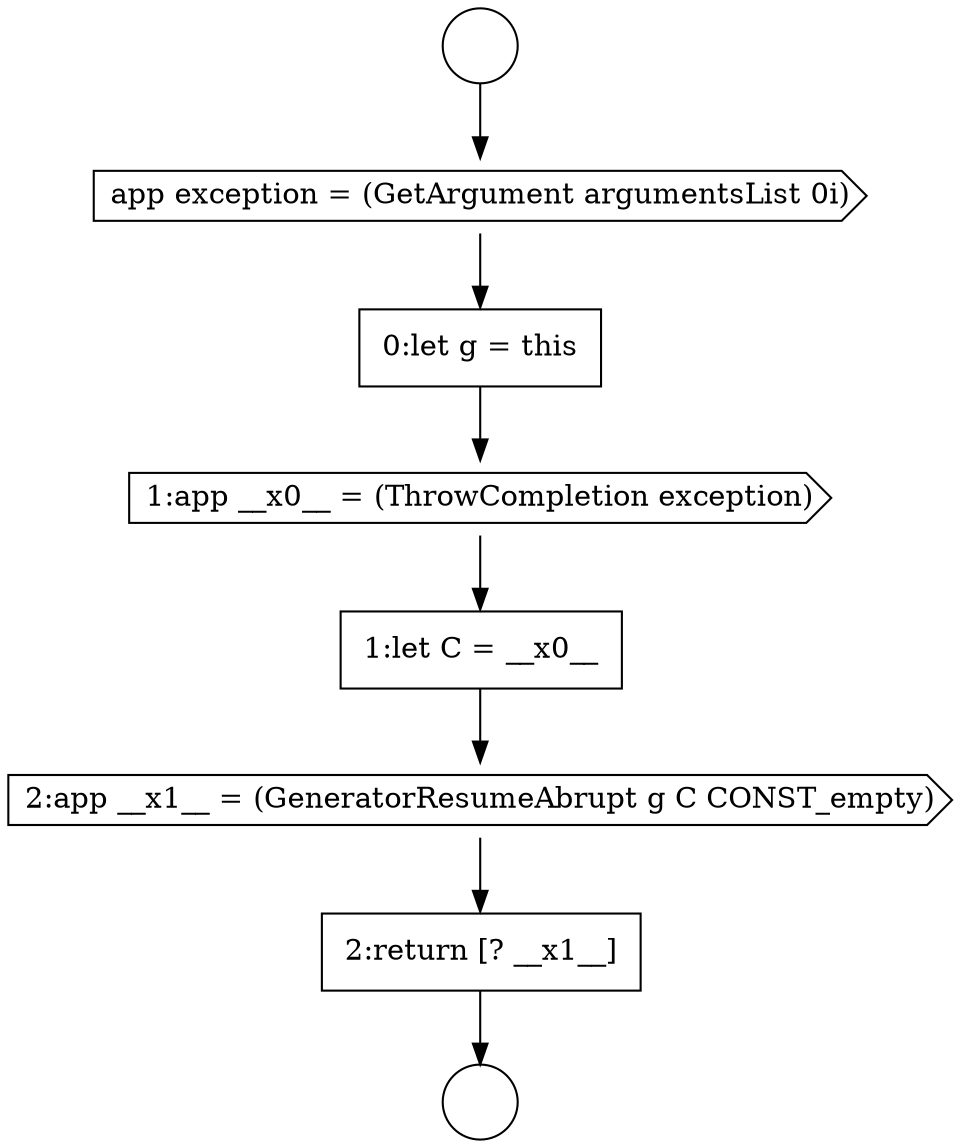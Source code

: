digraph {
  node19101 [shape=cds, label=<<font color="black">1:app __x0__ = (ThrowCompletion exception)</font>> color="black" fillcolor="white" style=filled]
  node19098 [shape=circle label=" " color="black" fillcolor="white" style=filled]
  node19102 [shape=none, margin=0, label=<<font color="black">
    <table border="0" cellborder="1" cellspacing="0" cellpadding="10">
      <tr><td align="left">1:let C = __x0__</td></tr>
    </table>
  </font>> color="black" fillcolor="white" style=filled]
  node19099 [shape=cds, label=<<font color="black">app exception = (GetArgument argumentsList 0i)</font>> color="black" fillcolor="white" style=filled]
  node19103 [shape=cds, label=<<font color="black">2:app __x1__ = (GeneratorResumeAbrupt g C CONST_empty)</font>> color="black" fillcolor="white" style=filled]
  node19104 [shape=none, margin=0, label=<<font color="black">
    <table border="0" cellborder="1" cellspacing="0" cellpadding="10">
      <tr><td align="left">2:return [? __x1__]</td></tr>
    </table>
  </font>> color="black" fillcolor="white" style=filled]
  node19097 [shape=circle label=" " color="black" fillcolor="white" style=filled]
  node19100 [shape=none, margin=0, label=<<font color="black">
    <table border="0" cellborder="1" cellspacing="0" cellpadding="10">
      <tr><td align="left">0:let g = this</td></tr>
    </table>
  </font>> color="black" fillcolor="white" style=filled]
  node19097 -> node19099 [ color="black"]
  node19100 -> node19101 [ color="black"]
  node19103 -> node19104 [ color="black"]
  node19101 -> node19102 [ color="black"]
  node19099 -> node19100 [ color="black"]
  node19104 -> node19098 [ color="black"]
  node19102 -> node19103 [ color="black"]
}
